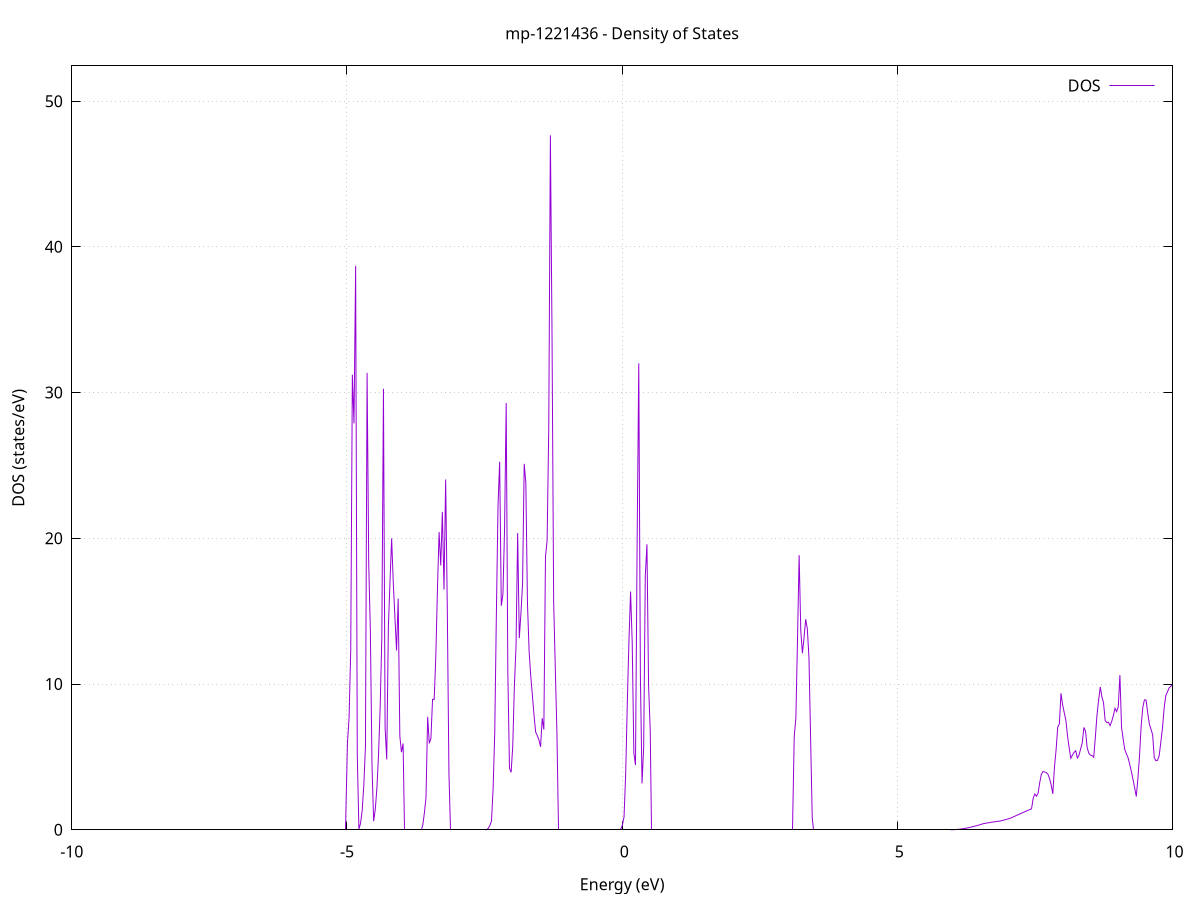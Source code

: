 set title 'mp-1221436 - Density of States'
set xlabel 'Energy (eV)'
set ylabel 'DOS (states/eV)'
set grid
set xrange [-10:10]
set yrange [0:52.420]
set xzeroaxis lt -1
set terminal png size 800,600
set output 'mp-1221436_dos_gnuplot.png'
plot '-' using 1:2 with lines title 'DOS'
-39.901800 0.000000
-39.872000 0.000000
-39.842300 0.000000
-39.812600 0.000000
-39.782800 0.000000
-39.753100 0.000000
-39.723400 0.000000
-39.693600 0.000000
-39.663900 0.000000
-39.634200 0.000000
-39.604400 0.000000
-39.574700 0.000000
-39.544900 0.000000
-39.515200 0.000000
-39.485500 0.000000
-39.455700 0.000000
-39.426000 0.000000
-39.396300 0.000000
-39.366500 0.000000
-39.336800 0.000000
-39.307100 0.000000
-39.277300 0.000000
-39.247600 0.000000
-39.217800 0.000000
-39.188100 0.000000
-39.158400 0.000000
-39.128600 0.000000
-39.098900 0.000000
-39.069200 0.000000
-39.039400 0.000000
-39.009700 0.000000
-38.979900 0.000000
-38.950200 0.000000
-38.920500 0.000000
-38.890700 0.000000
-38.861000 0.000000
-38.831300 0.000000
-38.801500 0.000000
-38.771800 0.000000
-38.742100 0.000000
-38.712300 0.000000
-38.682600 0.000000
-38.652800 0.000000
-38.623100 0.000000
-38.593400 0.000000
-38.563600 0.000000
-38.533900 0.000000
-38.504200 0.000000
-38.474400 0.000000
-38.444700 0.000000
-38.415000 0.000000
-38.385200 0.000000
-38.355500 0.000000
-38.325700 0.000000
-38.296000 0.000000
-38.266300 0.000000
-38.236500 0.000000
-38.206800 0.000000
-38.177100 0.000000
-38.147300 0.000000
-38.117600 0.000000
-38.087900 0.000000
-38.058100 0.000000
-38.028400 0.000000
-37.998600 0.000000
-37.968900 0.000000
-37.939200 0.000000
-37.909400 0.000000
-37.879700 0.000000
-37.850000 0.000000
-37.820200 0.000000
-37.790500 0.000000
-37.760800 0.000000
-37.731000 0.000000
-37.701300 0.000000
-37.671500 0.000000
-37.641800 0.000000
-37.612100 0.000000
-37.582300 0.000000
-37.552600 0.000000
-37.522900 0.000000
-37.493100 0.000000
-37.463400 0.000000
-37.433700 0.000000
-37.403900 0.000000
-37.374200 0.000000
-37.344400 0.000000
-37.314700 0.000000
-37.285000 0.000000
-37.255200 0.000000
-37.225500 0.000000
-37.195800 0.000000
-37.166000 0.000000
-37.136300 0.000000
-37.106600 0.000000
-37.076800 0.000000
-37.047100 0.000000
-37.017300 0.000000
-36.987600 0.000000
-36.957900 0.000000
-36.928100 0.000000
-36.898400 0.000000
-36.868700 0.000000
-36.838900 0.000000
-36.809200 0.000000
-36.779400 0.000000
-36.749700 0.000000
-36.720000 0.000000
-36.690200 0.000000
-36.660500 0.000000
-36.630800 0.000000
-36.601000 0.000000
-36.571300 0.000000
-36.541600 0.000000
-36.511800 0.000000
-36.482100 0.000000
-36.452300 0.000000
-36.422600 0.000000
-36.392900 0.000000
-36.363100 0.000000
-36.333400 0.000000
-36.303700 0.000000
-36.273900 0.000000
-36.244200 0.000000
-36.214500 0.000000
-36.184700 0.000000
-36.155000 0.000000
-36.125200 0.000000
-36.095500 0.000000
-36.065800 0.000000
-36.036000 0.000000
-36.006300 0.000000
-35.976600 0.000000
-35.946800 0.000000
-35.917100 0.000000
-35.887400 0.000000
-35.857600 0.000000
-35.827900 0.000000
-35.798100 0.000000
-35.768400 0.000000
-35.738700 0.000000
-35.708900 0.000000
-35.679200 0.000000
-35.649500 0.000000
-35.619700 0.000000
-35.590000 0.000000
-35.560300 0.000000
-35.530500 0.000000
-35.500800 0.000000
-35.471000 0.000000
-35.441300 0.000000
-35.411600 0.000000
-35.381800 0.000000
-35.352100 0.000000
-35.322400 0.000000
-35.292600 0.000000
-35.262900 0.000000
-35.233200 0.000000
-35.203400 0.000000
-35.173700 0.000000
-35.143900 0.000000
-35.114200 0.000000
-35.084500 0.000000
-35.054700 0.000000
-35.025000 0.000000
-34.995300 0.000000
-34.965500 0.000000
-34.935800 0.000000
-34.906100 0.000000
-34.876300 0.000000
-34.846600 0.000000
-34.816800 0.000000
-34.787100 0.000000
-34.757400 0.000000
-34.727600 0.000000
-34.697900 0.000000
-34.668200 0.000000
-34.638400 0.000000
-34.608700 0.000000
-34.579000 0.000000
-34.549200 0.000000
-34.519500 0.000000
-34.489700 0.000000
-34.460000 0.000000
-34.430300 0.000000
-34.400500 0.000000
-34.370800 0.000000
-34.341100 0.000000
-34.311300 0.000000
-34.281600 0.000000
-34.251800 0.000000
-34.222100 0.000000
-34.192400 0.000000
-34.162600 0.000000
-34.132900 0.000000
-34.103200 0.000000
-34.073400 0.000000
-34.043700 0.000000
-34.014000 0.000000
-33.984200 0.000000
-33.954500 0.000000
-33.924700 0.000000
-33.895000 0.000000
-33.865300 0.000000
-33.835500 0.000000
-33.805800 0.000000
-33.776100 0.000000
-33.746300 0.000000
-33.716600 0.000000
-33.686900 0.000000
-33.657100 0.000000
-33.627400 0.000000
-33.597600 0.000000
-33.567900 0.000000
-33.538200 0.000000
-33.508400 0.000000
-33.478700 0.000000
-33.449000 0.000000
-33.419200 0.000000
-33.389500 0.000000
-33.359800 0.000000
-33.330000 0.000000
-33.300300 0.000000
-33.270500 0.000000
-33.240800 0.000000
-33.211100 0.000000
-33.181300 0.000000
-33.151600 0.000000
-33.121900 0.000000
-33.092100 0.000000
-33.062400 0.000000
-33.032700 0.000000
-33.002900 0.000000
-32.973200 0.000000
-32.943400 0.000000
-32.913700 0.000000
-32.884000 0.000000
-32.854200 0.000000
-32.824500 0.000000
-32.794800 0.000000
-32.765000 0.000000
-32.735300 0.000000
-32.705600 0.000000
-32.675800 0.000000
-32.646100 0.000000
-32.616300 0.000000
-32.586600 0.000000
-32.556900 0.000000
-32.527100 0.000000
-32.497400 0.000000
-32.467700 0.000000
-32.437900 0.000000
-32.408200 0.000000
-32.378500 0.000000
-32.348700 0.000000
-32.319000 0.000000
-32.289200 0.000000
-32.259500 0.000000
-32.229800 0.000000
-32.200000 0.000000
-32.170300 0.000000
-32.140600 0.000000
-32.110800 0.000000
-32.081100 0.000000
-32.051400 0.000000
-32.021600 0.000000
-31.991900 0.000000
-31.962100 0.000000
-31.932400 0.000000
-31.902700 0.000000
-31.872900 0.000000
-31.843200 0.000000
-31.813500 0.000000
-31.783700 0.000000
-31.754000 0.000000
-31.724200 0.000000
-31.694500 0.000000
-31.664800 0.000000
-31.635000 0.000000
-31.605300 0.000000
-31.575600 0.000000
-31.545800 0.000000
-31.516100 0.000000
-31.486400 0.000000
-31.456600 0.000000
-31.426900 0.000000
-31.397100 0.000000
-31.367400 0.000000
-31.337700 0.000000
-31.307900 0.000000
-31.278200 0.000000
-31.248500 0.000000
-31.218700 0.000000
-31.189000 0.000000
-31.159300 0.000000
-31.129500 0.000000
-31.099800 0.000000
-31.070000 0.000000
-31.040300 0.000000
-31.010600 0.000000
-30.980800 0.000000
-30.951100 0.000000
-30.921400 0.000000
-30.891600 0.000000
-30.861900 0.000000
-30.832200 0.000000
-30.802400 0.000000
-30.772700 0.000000
-30.742900 0.000000
-30.713200 0.000000
-30.683500 0.000000
-30.653700 0.000000
-30.624000 0.000000
-30.594300 0.000000
-30.564500 0.000000
-30.534800 0.000000
-30.505100 0.000000
-30.475300 0.000000
-30.445600 0.000000
-30.415800 0.000000
-30.386100 0.000000
-30.356400 0.000000
-30.326600 0.000000
-30.296900 0.000000
-30.267200 0.000000
-30.237400 0.000000
-30.207700 0.000000
-30.178000 0.000000
-30.148200 0.000000
-30.118500 0.000000
-30.088700 0.000000
-30.059000 0.000000
-30.029300 0.000000
-29.999500 0.000000
-29.969800 0.000000
-29.940100 0.000000
-29.910300 0.000000
-29.880600 0.000000
-29.850900 0.000000
-29.821100 0.000000
-29.791400 0.000000
-29.761600 0.000000
-29.731900 0.000000
-29.702200 0.000000
-29.672400 0.000000
-29.642700 0.000000
-29.613000 0.000000
-29.583200 0.000000
-29.553500 0.000000
-29.523700 0.000000
-29.494000 0.000000
-29.464300 0.000000
-29.434500 0.000000
-29.404800 0.000000
-29.375100 0.000000
-29.345300 0.000000
-29.315600 0.000000
-29.285900 0.000000
-29.256100 0.000000
-29.226400 0.000000
-29.196600 0.000000
-29.166900 0.000000
-29.137200 0.000000
-29.107400 0.000000
-29.077700 0.000000
-29.048000 0.000000
-29.018200 0.000000
-28.988500 0.000000
-28.958800 0.000000
-28.929000 0.000000
-28.899300 0.000000
-28.869500 0.000000
-28.839800 0.000000
-28.810100 0.000000
-28.780300 0.000000
-28.750600 0.000000
-28.720900 0.000000
-28.691100 0.000000
-28.661400 0.000000
-28.631700 0.000000
-28.601900 0.000000
-28.572200 0.000000
-28.542400 0.000000
-28.512700 0.000000
-28.483000 0.000000
-28.453200 0.000000
-28.423500 0.000000
-28.393800 0.000000
-28.364000 0.000000
-28.334300 0.000000
-28.304600 0.000000
-28.274800 0.000000
-28.245100 0.000000
-28.215300 0.000000
-28.185600 0.000000
-28.155900 0.000000
-28.126100 0.000000
-28.096400 0.000000
-28.066700 0.000000
-28.036900 0.000000
-28.007200 0.000000
-27.977500 0.000000
-27.947700 0.000000
-27.918000 0.000000
-27.888200 0.000000
-27.858500 0.000000
-27.828800 0.000000
-27.799000 0.000000
-27.769300 0.000000
-27.739600 0.000000
-27.709800 0.000000
-27.680100 0.000000
-27.650400 0.000000
-27.620600 0.000000
-27.590900 0.000000
-27.561100 0.000000
-27.531400 0.000000
-27.501700 0.000000
-27.471900 0.000000
-27.442200 0.000000
-27.412500 0.000000
-27.382700 0.000000
-27.353000 0.000000
-27.323300 0.000000
-27.293500 0.000000
-27.263800 0.000000
-27.234000 0.000000
-27.204300 0.000000
-27.174600 0.000000
-27.144800 0.000000
-27.115100 0.000000
-27.085400 0.000000
-27.055600 0.000000
-27.025900 0.000000
-26.996100 0.000000
-26.966400 0.000000
-26.936700 0.000000
-26.906900 0.000000
-26.877200 0.000000
-26.847500 0.000000
-26.817700 0.000000
-26.788000 0.000000
-26.758300 0.000000
-26.728500 0.000000
-26.698800 0.000000
-26.669000 0.000000
-26.639300 0.000000
-26.609600 0.000000
-26.579800 0.000000
-26.550100 0.000000
-26.520400 0.000000
-26.490600 0.000000
-26.460900 0.000000
-26.431200 0.000000
-26.401400 0.000000
-26.371700 0.000000
-26.341900 0.000000
-26.312200 0.000000
-26.282500 0.000000
-26.252700 0.000000
-26.223000 0.000000
-26.193300 0.000000
-26.163500 0.000000
-26.133800 0.000000
-26.104100 0.000000
-26.074300 0.000000
-26.044600 0.000000
-26.014800 0.000000
-25.985100 0.000000
-25.955400 0.000000
-25.925600 0.000000
-25.895900 0.000000
-25.866200 0.000000
-25.836400 0.000000
-25.806700 0.000000
-25.777000 0.000000
-25.747200 0.000000
-25.717500 0.000000
-25.687700 0.000000
-25.658000 0.000000
-25.628300 0.000000
-25.598500 0.000000
-25.568800 0.000000
-25.539100 0.000000
-25.509300 0.000000
-25.479600 0.000000
-25.449900 0.000000
-25.420100 0.000000
-25.390400 0.000000
-25.360600 0.000000
-25.330900 0.000000
-25.301200 0.000000
-25.271400 0.000000
-25.241700 0.000000
-25.212000 0.000000
-25.182200 0.000000
-25.152500 0.000000
-25.122800 0.000000
-25.093000 0.000000
-25.063300 0.000000
-25.033500 0.000000
-25.003800 0.000000
-24.974100 0.000000
-24.944300 0.000000
-24.914600 0.000000
-24.884900 0.000000
-24.855100 0.000000
-24.825400 0.000000
-24.795600 0.000000
-24.765900 0.000000
-24.736200 0.000000
-24.706400 0.000000
-24.676700 0.000000
-24.647000 0.000000
-24.617200 0.000000
-24.587500 0.000000
-24.557800 0.000000
-24.528000 0.000000
-24.498300 0.000000
-24.468500 0.000000
-24.438800 0.000000
-24.409100 0.000000
-24.379300 0.000000
-24.349600 0.000000
-24.319900 0.000000
-24.290100 0.000000
-24.260400 0.000000
-24.230700 0.000000
-24.200900 0.000000
-24.171200 0.000000
-24.141400 0.000000
-24.111700 0.000000
-24.082000 0.000000
-24.052200 0.000000
-24.022500 0.000000
-23.992800 0.000000
-23.963000 0.000000
-23.933300 0.000000
-23.903600 0.000000
-23.873800 0.000000
-23.844100 0.000000
-23.814300 0.000000
-23.784600 0.000000
-23.754900 0.000000
-23.725100 0.000000
-23.695400 0.000000
-23.665700 0.000000
-23.635900 0.000000
-23.606200 0.000000
-23.576500 0.000000
-23.546700 0.000000
-23.517000 0.000000
-23.487200 0.000000
-23.457500 0.000000
-23.427800 0.000000
-23.398000 0.000000
-23.368300 0.000000
-23.338600 0.000000
-23.308800 0.000000
-23.279100 0.000000
-23.249400 0.000000
-23.219600 0.000000
-23.189900 0.000000
-23.160100 0.000000
-23.130400 0.000000
-23.100700 0.000000
-23.070900 0.000000
-23.041200 0.000000
-23.011500 0.000000
-22.981700 0.000000
-22.952000 0.000000
-22.922300 0.000000
-22.892500 0.000000
-22.862800 0.000000
-22.833000 0.000000
-22.803300 0.000000
-22.773600 0.000000
-22.743800 0.000000
-22.714100 0.000000
-22.684400 0.000000
-22.654600 0.000000
-22.624900 0.000000
-22.595200 0.000000
-22.565400 0.000000
-22.535700 0.000000
-22.505900 0.000000
-22.476200 0.000000
-22.446500 0.000000
-22.416700 0.000000
-22.387000 0.000000
-22.357300 0.000000
-22.327500 0.000000
-22.297800 0.000000
-22.268000 0.000000
-22.238300 0.000000
-22.208600 0.000000
-22.178800 0.000000
-22.149100 0.000000
-22.119400 0.000000
-22.089600 0.000000
-22.059900 0.000000
-22.030200 0.000000
-22.000400 0.000000
-21.970700 0.000000
-21.940900 0.000000
-21.911200 0.000000
-21.881500 0.000000
-21.851700 0.000000
-21.822000 0.000000
-21.792300 0.000000
-21.762500 0.000000
-21.732800 0.000000
-21.703100 0.000000
-21.673300 0.000000
-21.643600 0.000000
-21.613800 0.000000
-21.584100 0.000000
-21.554400 0.000000
-21.524600 0.000000
-21.494900 0.000000
-21.465200 0.000000
-21.435400 0.000000
-21.405700 0.000000
-21.376000 0.000000
-21.346200 0.000000
-21.316500 0.000000
-21.286700 0.000000
-21.257000 0.000000
-21.227300 0.000000
-21.197500 0.000000
-21.167800 0.000000
-21.138100 0.000000
-21.108300 0.000000
-21.078600 0.000000
-21.048900 0.000000
-21.019100 0.000000
-20.989400 0.000000
-20.959600 0.000000
-20.929900 0.000000
-20.900200 0.000000
-20.870400 0.000000
-20.840700 0.000000
-20.811000 0.000000
-20.781200 0.000000
-20.751500 0.000000
-20.721800 0.000000
-20.692000 0.000000
-20.662300 0.000000
-20.632500 0.000000
-20.602800 0.000000
-20.573100 0.000000
-20.543300 0.000000
-20.513600 0.000000
-20.483900 0.000000
-20.454100 0.000000
-20.424400 0.000000
-20.394700 0.000000
-20.364900 0.000000
-20.335200 0.000000
-20.305400 0.000000
-20.275700 0.000000
-20.246000 0.000000
-20.216200 0.000000
-20.186500 0.000000
-20.156800 0.000000
-20.127000 0.000000
-20.097300 0.000000
-20.067600 0.000000
-20.037800 0.000000
-20.008100 0.000000
-19.978300 0.000000
-19.948600 0.000000
-19.918900 0.000000
-19.889100 0.000000
-19.859400 0.000000
-19.829700 0.000000
-19.799900 0.000000
-19.770200 0.000000
-19.740400 0.000000
-19.710700 0.000000
-19.681000 0.000000
-19.651200 0.000000
-19.621500 0.000000
-19.591800 0.000000
-19.562000 0.000000
-19.532300 0.000000
-19.502600 0.000000
-19.472800 0.000000
-19.443100 0.000000
-19.413300 0.000000
-19.383600 0.000000
-19.353900 0.000000
-19.324100 0.000000
-19.294400 0.000000
-19.264700 0.000000
-19.234900 0.000000
-19.205200 0.000000
-19.175500 0.000000
-19.145700 0.000000
-19.116000 0.000000
-19.086200 0.000000
-19.056500 0.000000
-19.026800 0.000000
-18.997000 0.000000
-18.967300 0.000000
-18.937600 0.000000
-18.907800 0.000000
-18.878100 0.000000
-18.848400 0.000000
-18.818600 0.000000
-18.788900 0.000000
-18.759100 0.000000
-18.729400 0.000000
-18.699700 0.000000
-18.669900 0.000000
-18.640200 0.000000
-18.610500 0.000000
-18.580700 0.000000
-18.551000 0.000000
-18.521300 0.000000
-18.491500 0.000000
-18.461800 0.000000
-18.432000 0.000000
-18.402300 0.000000
-18.372600 0.000000
-18.342800 0.000000
-18.313100 0.000000
-18.283400 0.000000
-18.253600 0.000000
-18.223900 0.000000
-18.194200 0.000000
-18.164400 0.000000
-18.134700 0.000000
-18.104900 0.000000
-18.075200 0.000000
-18.045500 0.000000
-18.015700 0.000000
-17.986000 0.000000
-17.956300 0.000000
-17.926500 0.000000
-17.896800 0.000000
-17.867100 0.000000
-17.837300 0.000000
-17.807600 0.000000
-17.777800 0.000000
-17.748100 0.000000
-17.718400 0.000000
-17.688600 0.000000
-17.658900 0.000000
-17.629200 0.000000
-17.599400 0.000000
-17.569700 0.000000
-17.539900 0.000000
-17.510200 0.000000
-17.480500 0.000000
-17.450700 0.000000
-17.421000 0.000000
-17.391300 0.000000
-17.361500 0.000000
-17.331800 0.000000
-17.302100 0.000000
-17.272300 0.000000
-17.242600 0.000000
-17.212800 0.000000
-17.183100 0.000000
-17.153400 0.000000
-17.123600 0.000000
-17.093900 0.000000
-17.064200 0.000000
-17.034400 0.000000
-17.004700 0.000000
-16.975000 0.000000
-16.945200 0.000000
-16.915500 0.000000
-16.885700 0.000000
-16.856000 0.000000
-16.826300 0.000000
-16.796500 0.000000
-16.766800 0.000000
-16.737100 0.000000
-16.707300 0.000000
-16.677600 0.000000
-16.647900 0.000000
-16.618100 0.000000
-16.588400 0.000000
-16.558600 0.000000
-16.528900 0.000000
-16.499200 0.000000
-16.469400 0.000000
-16.439700 0.000000
-16.410000 0.000000
-16.380200 0.000000
-16.350500 0.000000
-16.320800 0.000000
-16.291000 0.000000
-16.261300 0.000000
-16.231500 0.000000
-16.201800 0.000000
-16.172100 0.000000
-16.142300 0.000000
-16.112600 0.000000
-16.082900 0.000000
-16.053100 0.000000
-16.023400 0.000000
-15.993700 0.000000
-15.963900 0.000000
-15.934200 0.000000
-15.904400 0.000000
-15.874700 0.000000
-15.845000 0.000000
-15.815200 0.000000
-15.785500 0.000000
-15.755800 0.000000
-15.726000 0.000000
-15.696300 0.000000
-15.666600 0.000000
-15.636800 0.000000
-15.607100 0.000000
-15.577300 0.000000
-15.547600 0.000000
-15.517900 0.000000
-15.488100 0.000000
-15.458400 0.000000
-15.428700 0.000000
-15.398900 0.000000
-15.369200 0.000000
-15.339500 0.000000
-15.309700 0.000000
-15.280000 0.000000
-15.250200 0.000000
-15.220500 0.000000
-15.190800 0.000000
-15.161000 0.887100
-15.131300 4.198800
-15.101600 7.927000
-15.071800 13.328300
-15.042100 16.885600
-15.012300 12.192700
-14.982600 9.582600
-14.952900 0.000000
-14.923100 0.000000
-14.893400 0.000000
-14.863700 0.000000
-14.833900 0.000000
-14.804200 0.000000
-14.774500 0.000000
-14.744700 0.000000
-14.715000 0.000000
-14.685200 0.000000
-14.655500 0.000000
-14.625800 0.000000
-14.596000 0.000000
-14.566300 0.000000
-14.536600 0.000000
-14.506800 51.026500
-14.477100 57.409300
-14.447400 0.191000
-14.417600 2.381800
-14.387900 18.050500
-14.358100 74.890600
-14.328400 41.119600
-14.298700 28.404900
-14.268900 51.902400
-14.239200 3.996100
-14.209500 0.000000
-14.179700 0.000000
-14.150000 0.000000
-14.120300 0.000000
-14.090500 0.000000
-14.060800 0.000000
-14.031000 0.000000
-14.001300 0.000000
-13.971600 0.000000
-13.941800 0.000000
-13.912100 0.000000
-13.882400 0.000000
-13.852600 0.000000
-13.822900 0.000000
-13.793200 0.000000
-13.763400 0.000000
-13.733700 0.000000
-13.703900 0.000000
-13.674200 0.000000
-13.644500 0.000000
-13.614700 0.000000
-13.585000 0.000000
-13.555300 0.000000
-13.525500 0.000000
-13.495800 0.000000
-13.466100 0.000000
-13.436300 0.000000
-13.406600 0.000000
-13.376800 0.000000
-13.347100 0.000000
-13.317400 0.000000
-13.287600 0.000000
-13.257900 0.000000
-13.228200 0.000000
-13.198400 0.000000
-13.168700 0.000000
-13.139000 0.000000
-13.109200 0.000000
-13.079500 0.000000
-13.049700 0.000000
-13.020000 0.000000
-12.990300 0.000000
-12.960500 0.000000
-12.930800 0.000000
-12.901100 0.000000
-12.871300 0.000000
-12.841600 0.000000
-12.811800 0.000000
-12.782100 0.000000
-12.752400 0.000000
-12.722600 0.000000
-12.692900 0.000000
-12.663200 0.000000
-12.633400 0.000000
-12.603700 0.000000
-12.574000 0.000000
-12.544200 0.000000
-12.514500 0.000000
-12.484700 0.000000
-12.455000 0.000000
-12.425300 0.000000
-12.395500 0.000000
-12.365800 0.000000
-12.336100 0.000000
-12.306300 0.000000
-12.276600 0.000000
-12.246900 0.000000
-12.217100 0.000000
-12.187400 0.000000
-12.157600 0.000000
-12.127900 0.000000
-12.098200 0.000000
-12.068400 0.000000
-12.038700 0.000000
-12.009000 0.000000
-11.979200 0.000000
-11.949500 0.000000
-11.919800 0.000000
-11.890000 0.000000
-11.860300 0.000000
-11.830500 0.000000
-11.800800 0.000000
-11.771100 0.000000
-11.741300 0.000000
-11.711600 0.000000
-11.681900 0.000000
-11.652100 0.000000
-11.622400 0.000000
-11.592700 0.000000
-11.562900 0.000000
-11.533200 0.000000
-11.503400 0.000000
-11.473700 0.000000
-11.444000 0.000000
-11.414200 0.000000
-11.384500 0.000000
-11.354800 0.000000
-11.325000 0.000000
-11.295300 0.000000
-11.265600 0.000000
-11.235800 0.000000
-11.206100 0.000000
-11.176300 0.000000
-11.146600 0.000000
-11.116900 0.000000
-11.087100 0.000000
-11.057400 0.000000
-11.027700 0.000000
-10.997900 0.000000
-10.968200 0.000000
-10.938500 0.000000
-10.908700 0.000000
-10.879000 0.000000
-10.849200 0.000000
-10.819500 0.000000
-10.789800 0.000000
-10.760000 0.000000
-10.730300 0.000000
-10.700600 0.000000
-10.670800 0.000000
-10.641100 0.000000
-10.611400 0.000000
-10.581600 0.000000
-10.551900 0.000000
-10.522100 0.000000
-10.492400 0.000000
-10.462700 0.000000
-10.432900 0.000000
-10.403200 0.000000
-10.373500 0.000000
-10.343700 0.000000
-10.314000 0.000000
-10.284200 0.000000
-10.254500 0.000000
-10.224800 0.000000
-10.195000 0.000000
-10.165300 0.000000
-10.135600 0.000000
-10.105800 0.000000
-10.076100 0.000000
-10.046400 0.000000
-10.016600 0.000000
-9.986900 0.000000
-9.957100 0.000000
-9.927400 0.000000
-9.897700 0.000000
-9.867900 0.000000
-9.838200 0.000000
-9.808500 0.000000
-9.778700 0.000000
-9.749000 0.000000
-9.719300 0.000000
-9.689500 0.000000
-9.659800 0.000000
-9.630000 0.000000
-9.600300 0.000000
-9.570600 0.000000
-9.540800 0.000000
-9.511100 0.000000
-9.481400 0.000000
-9.451600 0.000000
-9.421900 0.000000
-9.392200 0.000000
-9.362400 0.000000
-9.332700 0.000000
-9.302900 0.000000
-9.273200 0.000000
-9.243500 0.000000
-9.213700 0.000000
-9.184000 0.000000
-9.154300 0.000000
-9.124500 0.000000
-9.094800 0.000000
-9.065100 0.000000
-9.035300 0.000000
-9.005600 0.000000
-8.975800 0.000000
-8.946100 0.000000
-8.916400 0.000000
-8.886600 0.000000
-8.856900 0.000000
-8.827200 0.000000
-8.797400 0.000000
-8.767700 0.000000
-8.738000 0.000000
-8.708200 0.000000
-8.678500 0.000000
-8.648700 0.000000
-8.619000 0.000000
-8.589300 0.000000
-8.559500 0.000000
-8.529800 0.000000
-8.500100 0.000000
-8.470300 0.000000
-8.440600 0.000000
-8.410900 0.000000
-8.381100 0.000000
-8.351400 0.000000
-8.321600 0.000000
-8.291900 0.000000
-8.262200 0.000000
-8.232400 0.000000
-8.202700 0.000000
-8.173000 0.000000
-8.143200 0.000000
-8.113500 0.000000
-8.083800 0.000000
-8.054000 0.000000
-8.024300 0.000000
-7.994500 0.000000
-7.964800 0.000000
-7.935100 0.000000
-7.905300 0.000000
-7.875600 0.000000
-7.845900 0.000000
-7.816100 0.000000
-7.786400 0.000000
-7.756600 0.000000
-7.726900 0.000000
-7.697200 0.000000
-7.667400 0.000000
-7.637700 0.000000
-7.608000 0.000000
-7.578200 0.000000
-7.548500 0.000000
-7.518800 0.000000
-7.489000 0.000000
-7.459300 0.000000
-7.429500 0.000000
-7.399800 0.000000
-7.370100 0.000000
-7.340300 0.000000
-7.310600 0.000000
-7.280900 0.000000
-7.251100 0.000000
-7.221400 0.000000
-7.191700 0.000000
-7.161900 0.000000
-7.132200 0.000000
-7.102400 0.000000
-7.072700 0.000000
-7.043000 0.000000
-7.013200 0.000000
-6.983500 0.000000
-6.953800 0.000000
-6.924000 0.000000
-6.894300 0.000000
-6.864600 0.000000
-6.834800 0.000000
-6.805100 0.000000
-6.775300 0.000000
-6.745600 0.000000
-6.715900 0.000000
-6.686100 0.000000
-6.656400 0.000000
-6.626700 0.000000
-6.596900 0.000000
-6.567200 0.000000
-6.537500 0.000000
-6.507700 0.000000
-6.478000 0.000000
-6.448200 0.000000
-6.418500 0.000000
-6.388800 0.000000
-6.359000 0.000000
-6.329300 0.000000
-6.299600 0.000000
-6.269800 0.000000
-6.240100 0.000000
-6.210400 0.000000
-6.180600 0.000000
-6.150900 0.000000
-6.121100 0.000000
-6.091400 0.000000
-6.061700 0.000000
-6.031900 0.000000
-6.002200 0.000000
-5.972500 0.000000
-5.942700 0.000000
-5.913000 0.000000
-5.883300 0.000000
-5.853500 0.000000
-5.823800 0.000000
-5.794000 0.000000
-5.764300 0.000000
-5.734600 0.000000
-5.704800 0.000000
-5.675100 0.000000
-5.645400 0.000000
-5.615600 0.000000
-5.585900 0.000000
-5.556100 0.000000
-5.526400 0.000000
-5.496700 0.000000
-5.466900 0.000000
-5.437200 0.000000
-5.407500 0.000000
-5.377700 0.000000
-5.348000 0.000000
-5.318300 0.000000
-5.288500 0.000000
-5.258800 0.000000
-5.229000 0.000000
-5.199300 0.000000
-5.169600 0.000000
-5.139800 0.000000
-5.110100 0.000000
-5.080400 0.000000
-5.050600 0.000000
-5.020900 0.000000
-4.991200 5.970300
-4.961400 7.713400
-4.931700 12.289300
-4.901900 31.226300
-4.872200 27.887800
-4.842500 38.699300
-4.812700 5.156800
-4.783000 0.038400
-4.753300 0.453100
-4.723500 1.323000
-4.693800 3.074100
-4.664100 5.709600
-4.634300 31.350800
-4.604600 18.235000
-4.574800 13.665100
-4.545100 4.412600
-4.515400 0.591100
-4.485600 1.395800
-4.455900 2.865200
-4.426200 5.187700
-4.396400 8.437200
-4.366700 13.190400
-4.337000 30.264900
-4.307200 7.016800
-4.277500 4.824900
-4.247700 13.920700
-4.218000 17.038800
-4.188300 19.998400
-4.158500 16.935700
-4.128800 14.605600
-4.099100 12.307500
-4.069300 15.861600
-4.039600 6.440800
-4.009900 5.326200
-3.980100 5.924300
-3.950400 0.000000
-3.920600 0.000000
-3.890900 0.000000
-3.861200 0.000000
-3.831400 0.000000
-3.801700 0.000000
-3.772000 0.000000
-3.742200 0.000000
-3.712500 0.000000
-3.682800 0.000000
-3.653000 0.000000
-3.623300 0.310700
-3.593500 1.146300
-3.563800 2.222000
-3.534100 7.750900
-3.504300 5.927000
-3.474600 6.269100
-3.444900 8.948400
-3.415100 8.945200
-3.385400 11.936700
-3.355700 16.568500
-3.325900 20.436300
-3.296200 18.135100
-3.266400 21.813800
-3.236700 16.482400
-3.207000 24.039200
-3.177200 15.261900
-3.147500 3.922200
-3.117800 0.000000
-3.088000 0.000000
-3.058300 0.000000
-3.028500 0.000000
-2.998800 0.000000
-2.969100 0.000000
-2.939300 0.000000
-2.909600 0.000000
-2.879900 0.000000
-2.850100 0.000000
-2.820400 0.000000
-2.790700 0.000000
-2.760900 0.000000
-2.731200 0.000000
-2.701400 0.000000
-2.671700 0.000000
-2.642000 0.000000
-2.612200 0.000000
-2.582500 0.000000
-2.552800 0.000000
-2.523000 0.000000
-2.493300 0.000000
-2.463600 0.003400
-2.433800 0.091100
-2.404100 0.294500
-2.374300 0.591000
-2.344600 2.837300
-2.314900 6.649900
-2.285100 14.835500
-2.255400 22.226500
-2.225700 25.256300
-2.195900 15.371100
-2.166200 16.162600
-2.136500 20.646100
-2.106700 29.287000
-2.077000 10.807700
-2.047200 4.222600
-2.017500 3.939400
-1.987800 5.730700
-1.958000 9.881600
-1.928300 12.579000
-1.898600 20.359900
-1.868800 13.152500
-1.839100 14.844600
-1.809400 16.860600
-1.779600 25.109200
-1.749900 23.801100
-1.720100 15.507300
-1.690400 12.246200
-1.660700 10.557100
-1.630900 9.227000
-1.601200 7.854600
-1.571500 6.708000
-1.541700 6.460400
-1.512000 6.171000
-1.482300 5.696200
-1.452500 7.657000
-1.422800 6.873900
-1.393000 18.761400
-1.363300 19.850600
-1.333600 27.505000
-1.303800 47.654300
-1.274100 33.978900
-1.244400 15.638500
-1.214600 11.077700
-1.184900 6.618600
-1.155200 0.000000
-1.125400 0.000000
-1.095700 0.000000
-1.065900 0.000000
-1.036200 0.000000
-1.006500 0.000000
-0.976700 0.000000
-0.947000 0.000000
-0.917300 0.000000
-0.887500 0.000000
-0.857800 0.000000
-0.828000 0.000000
-0.798300 0.000000
-0.768600 0.000000
-0.738800 0.000000
-0.709100 0.000000
-0.679400 0.000000
-0.649600 0.000000
-0.619900 0.000000
-0.590200 0.000000
-0.560400 0.000000
-0.530700 0.000000
-0.500900 0.000000
-0.471200 0.000000
-0.441500 0.000000
-0.411700 0.000000
-0.382000 0.000000
-0.352300 0.000000
-0.322500 0.000000
-0.292800 0.000000
-0.263100 0.000000
-0.233300 0.000000
-0.203600 0.000000
-0.173800 0.000000
-0.144100 0.000000
-0.114400 0.000000
-0.084600 0.000000
-0.054900 0.000000
-0.025200 0.033900
0.004600 0.317000
0.034300 0.887400
0.064000 3.770800
0.093800 8.712600
0.123500 12.978300
0.153300 16.348200
0.183000 12.837400
0.212700 5.272900
0.242500 4.442600
0.272200 19.602700
0.301900 32.009600
0.331700 10.521900
0.361400 3.185500
0.391100 5.650400
0.420900 17.475500
0.450600 19.589200
0.480400 9.922700
0.510100 6.858000
0.539800 0.000000
0.569600 0.000000
0.599300 0.000000
0.629000 0.000000
0.658800 0.000000
0.688500 0.000000
0.718200 0.000000
0.748000 0.000000
0.777700 0.000000
0.807500 0.000000
0.837200 0.000000
0.866900 0.000000
0.896700 0.000000
0.926400 0.000000
0.956100 0.000000
0.985900 0.000000
1.015600 0.000000
1.045300 0.000000
1.075100 0.000000
1.104800 0.000000
1.134600 0.000000
1.164300 0.000000
1.194000 0.000000
1.223800 0.000000
1.253500 0.000000
1.283200 0.000000
1.313000 0.000000
1.342700 0.000000
1.372400 0.000000
1.402200 0.000000
1.431900 0.000000
1.461700 0.000000
1.491400 0.000000
1.521100 0.000000
1.550900 0.000000
1.580600 0.000000
1.610300 0.000000
1.640100 0.000000
1.669800 0.000000
1.699600 0.000000
1.729300 0.000000
1.759000 0.000000
1.788800 0.000000
1.818500 0.000000
1.848200 0.000000
1.878000 0.000000
1.907700 0.000000
1.937400 0.000000
1.967200 0.000000
1.996900 0.000000
2.026700 0.000000
2.056400 0.000000
2.086100 0.000000
2.115900 0.000000
2.145600 0.000000
2.175300 0.000000
2.205100 0.000000
2.234800 0.000000
2.264500 0.000000
2.294300 0.000000
2.324000 0.000000
2.353800 0.000000
2.383500 0.000000
2.413200 0.000000
2.443000 0.000000
2.472700 0.000000
2.502400 0.000000
2.532200 0.000000
2.561900 0.000000
2.591600 0.000000
2.621400 0.000000
2.651100 0.000000
2.680900 0.000000
2.710600 0.000000
2.740300 0.000000
2.770100 0.000000
2.799800 0.000000
2.829500 0.000000
2.859300 0.000000
2.889000 0.000000
2.918700 0.000000
2.948500 0.000000
2.978200 0.000000
3.008000 0.000000
3.037700 0.000000
3.067400 0.000000
3.097200 0.000000
3.126900 6.418200
3.156600 7.656400
3.186400 13.039200
3.216100 18.845500
3.245800 13.666200
3.275600 12.112800
3.305300 13.183600
3.335100 14.447900
3.364800 13.785400
3.394500 11.827900
3.424300 6.295900
3.454000 0.815500
3.483700 0.000000
3.513500 0.000000
3.543200 0.000000
3.572900 0.000000
3.602700 0.000000
3.632400 0.000000
3.662200 0.000000
3.691900 0.000000
3.721600 0.000000
3.751400 0.000000
3.781100 0.000000
3.810800 0.000000
3.840600 0.000000
3.870300 0.000000
3.900000 0.000000
3.929800 0.000000
3.959500 0.000000
3.989300 0.000000
4.019000 0.000000
4.048700 0.000000
4.078500 0.000000
4.108200 0.000000
4.137900 0.000000
4.167700 0.000000
4.197400 0.000000
4.227200 0.000000
4.256900 0.000000
4.286600 0.000000
4.316400 0.000000
4.346100 0.000000
4.375800 0.000000
4.405600 0.000000
4.435300 0.000000
4.465000 0.000000
4.494800 0.000000
4.524500 0.000000
4.554300 0.000000
4.584000 0.000000
4.613700 0.000000
4.643500 0.000000
4.673200 0.000000
4.702900 0.000000
4.732700 0.000000
4.762400 0.000000
4.792100 0.000000
4.821900 0.000000
4.851600 0.000000
4.881400 0.000000
4.911100 0.000000
4.940800 0.000000
4.970600 0.000000
5.000300 0.000000
5.030000 0.000000
5.059800 0.000000
5.089500 0.000000
5.119200 0.000000
5.149000 0.000000
5.178700 0.000000
5.208500 0.000000
5.238200 0.000000
5.267900 0.000000
5.297700 0.000000
5.327400 0.000000
5.357100 0.000000
5.386900 0.000000
5.416600 0.000000
5.446300 0.000000
5.476100 0.000000
5.505800 0.000000
5.535600 0.000000
5.565300 0.000000
5.595000 0.000000
5.624800 0.000000
5.654500 0.000000
5.684200 0.000000
5.714000 0.000000
5.743700 0.000000
5.773400 0.000000
5.803200 0.000000
5.832900 0.000000
5.862700 0.000000
5.892400 0.000000
5.922100 0.000000
5.951900 0.000000
5.981600 0.001500
6.011300 0.005100
6.041100 0.010700
6.070800 0.018500
6.100500 0.028300
6.130300 0.040300
6.160000 0.054300
6.189800 0.070400
6.219500 0.088700
6.249200 0.109000
6.279000 0.131400
6.308700 0.155900
6.338400 0.181800
6.368200 0.209100
6.397900 0.237800
6.427700 0.267800
6.457400 0.299100
6.487100 0.331800
6.516900 0.365900
6.546600 0.401400
6.576300 0.427900
6.606100 0.448500
6.635800 0.468300
6.665500 0.487500
6.695300 0.506000
6.725000 0.523800
6.754800 0.540900
6.784500 0.557400
6.814200 0.573100
6.844000 0.588200
6.873700 0.603800
6.903400 0.632500
6.933200 0.662300
6.962900 0.693000
6.992600 0.724700
7.022400 0.757400
7.052100 0.791100
7.081900 0.839000
7.111600 0.890400
7.141300 0.941500
7.171100 0.992400
7.200800 1.043100
7.230500 1.093500
7.260300 1.143600
7.290000 1.193500
7.319700 1.243100
7.349500 1.292500
7.379200 1.341600
7.409000 1.390400
7.438700 1.439000
7.468400 2.164300
7.498200 2.454600
7.527900 2.303800
7.557600 2.500000
7.587400 3.228200
7.617100 3.811500
7.646800 3.998100
7.676600 3.968300
7.706300 3.920700
7.736100 3.822100
7.765800 3.517600
7.795500 3.075700
7.825300 2.465700
7.855000 4.302900
7.884700 5.469200
7.914500 7.047400
7.944200 7.259500
7.973900 9.363500
8.003700 8.564500
8.033400 8.025800
8.063200 7.500500
8.092900 6.435800
8.122600 5.615900
8.152400 4.904200
8.182100 5.126700
8.211800 5.311200
8.241600 5.424100
8.271300 4.925400
8.301000 5.119100
8.330800 5.549300
8.360500 5.973600
8.390300 7.023400
8.420000 6.754600
8.449700 5.632500
8.479500 5.251000
8.509200 5.124900
8.538900 5.083400
8.568700 4.983500
8.598400 6.359600
8.628100 7.871800
8.657900 8.906000
8.687600 9.796900
8.717400 9.114600
8.747100 8.713000
8.776800 7.484900
8.806600 7.357200
8.836300 7.375600
8.866000 7.147600
8.895800 7.439500
8.925500 7.835100
8.955300 8.334500
8.985000 8.109300
9.014700 8.436100
9.044500 10.618600
9.074200 7.029100
9.103900 6.207500
9.133700 5.498000
9.163400 5.204300
9.193100 4.939100
9.222900 4.494900
9.252600 3.996700
9.282400 3.461100
9.312100 2.888200
9.341800 2.278100
9.371600 3.530500
9.401300 5.102600
9.431000 7.152300
9.460800 8.409200
9.490500 8.918900
9.520200 8.896100
9.550000 8.002100
9.579700 7.253400
9.609500 6.896800
9.639200 6.514100
9.668900 4.960800
9.698700 4.737900
9.728400 4.768500
9.758100 5.086400
9.787900 6.014400
9.817600 6.963500
9.847300 8.316500
9.877100 9.188400
9.906800 9.456800
9.936600 9.719400
9.966300 9.846000
9.996000 9.956700
10.025800 9.417700
10.055500 10.232800
10.085200 10.749000
10.115000 7.679900
10.144700 6.944300
10.174400 6.698800
10.204200 6.729400
10.233900 6.876800
10.263700 7.199600
10.293400 7.633000
10.323100 9.473700
10.352900 9.299600
10.382600 8.584100
10.412300 9.666600
10.442100 7.896900
10.471800 7.827100
10.501500 10.873500
10.531300 10.861600
10.561000 12.570400
10.590800 13.145700
10.620500 10.355300
10.650200 10.907600
10.680000 11.881200
10.709700 10.129000
10.739400 8.656300
10.769200 7.407900
10.798900 6.265600
10.828600 5.133600
10.858400 4.907800
10.888100 7.526300
10.917900 7.494400
10.947600 6.152200
10.977300 6.257500
11.007100 6.925100
11.036800 9.228000
11.066500 11.075400
11.096300 11.952200
11.126000 11.257600
11.155800 12.517900
11.185500 8.303500
11.215200 16.468200
11.245000 8.721100
11.274700 7.803400
11.304400 7.177000
11.334200 6.292700
11.363900 8.215800
11.393600 11.168500
11.423400 11.912900
11.453100 10.198600
11.482900 9.611100
11.512600 9.002500
11.542300 8.443700
11.572100 9.328800
11.601800 9.376000
11.631500 6.696000
11.661300 7.233600
11.691000 6.831100
11.720700 7.007300
11.750500 7.127500
11.780200 7.270000
11.810000 7.859000
11.839700 8.201100
11.869400 8.478400
11.899200 7.804500
11.928900 7.338300
11.958600 6.737200
11.988400 6.237300
12.018100 6.105200
12.047800 6.174100
12.077600 6.883300
12.107300 7.715700
12.137100 7.363900
12.166800 6.920000
12.196500 6.306400
12.226300 5.172200
12.256000 5.416100
12.285700 5.313500
12.315500 5.632700
12.345200 6.391800
12.374900 7.087000
12.404700 10.035700
12.434400 9.328800
12.464200 10.313300
12.493900 10.245300
12.523600 10.153100
12.553400 8.583100
12.583100 6.150700
12.612800 6.504700
12.642600 6.210300
12.672300 6.905500
12.702000 7.228800
12.731800 6.669700
12.761500 6.414400
12.791300 5.511900
12.821000 4.932400
12.850700 4.505800
12.880500 4.295000
12.910200 4.252200
12.939900 4.327600
12.969700 4.521400
12.999400 6.898700
13.029100 7.523100
13.058900 8.031200
13.088600 7.669300
13.118400 6.497300
13.148100 4.924700
13.177800 2.283200
13.207600 2.188800
13.237300 2.395600
13.267000 2.774400
13.296800 3.290900
13.326500 4.214300
13.356200 5.214800
13.386000 5.988400
13.415700 6.581500
13.445500 6.283900
13.475200 5.454300
13.504900 5.067700
13.534700 4.950100
13.564400 3.953700
13.594100 3.662800
13.623900 3.864200
13.653600 4.609800
13.683400 5.489700
13.713100 6.005100
13.742800 7.031100
13.772600 8.072600
13.802300 6.744200
13.832000 6.685500
13.861800 6.751800
13.891500 6.986900
13.921200 6.865800
13.951000 6.644500
13.980700 7.401600
14.010500 6.327100
14.040200 14.047700
14.069900 14.234800
14.099700 9.902100
14.129400 7.672500
14.159100 6.935500
14.188900 6.406000
14.218600 6.603200
14.248300 9.582300
14.278100 12.632300
14.307800 13.640200
14.337600 15.685800
14.367300 9.754300
14.397000 7.443700
14.426800 6.232200
14.456500 4.535600
14.486200 5.859300
14.516000 6.937100
14.545700 7.985500
14.575400 9.095400
14.605200 8.864600
14.634900 9.057000
14.664700 9.786700
14.694400 8.005400
14.724100 7.426500
14.753900 6.969000
14.783600 6.533400
14.813300 6.423200
14.843100 5.845700
14.872800 5.380400
14.902500 5.349000
14.932300 6.092100
14.962000 5.723500
14.991800 5.152600
15.021500 5.023900
15.051200 6.384300
15.081000 4.703400
15.110700 3.548700
15.140400 3.577000
15.170200 3.904300
15.199900 4.402500
15.229600 16.294500
15.259400 4.862200
15.289100 4.518000
15.318900 4.469500
15.348600 4.585000
15.378300 5.189200
15.408100 6.313200
15.437800 7.575500
15.467500 10.462800
15.497300 9.474300
15.527000 10.616300
15.556700 12.776600
15.586500 12.789800
15.616200 11.841800
15.646000 10.408200
15.675700 5.857300
15.705400 5.590300
15.735200 5.452600
15.764900 5.444500
15.794600 7.411000
15.824400 7.590000
15.854100 7.280100
15.883800 5.426400
15.913600 5.430200
15.943300 5.641400
15.973100 5.988800
16.002800 6.381200
16.032500 6.619200
16.062300 6.561300
16.092000 6.205200
16.121700 5.701900
16.151500 5.135500
16.181200 4.506300
16.211000 3.549400
16.240700 2.772400
16.270400 2.243200
16.300200 1.060600
16.329900 1.012700
16.359600 0.970400
16.389400 0.928200
16.419100 0.886100
16.448800 0.844100
16.478600 0.802300
16.508300 0.760500
16.538100 0.718900
16.567800 0.677400
16.597500 0.636100
16.627300 0.594800
16.657000 0.553700
16.686700 0.512700
16.716500 0.471800
16.746200 0.431000
16.775900 0.239100
16.805700 0.109400
16.835400 0.029800
16.865200 0.000200
16.894900 0.000000
16.924600 0.000000
16.954400 0.000000
16.984100 0.000000
17.013800 0.000000
17.043600 0.000000
17.073300 0.000000
17.103000 0.000000
17.132800 0.000000
17.162500 0.000000
17.192300 0.000000
17.222000 0.000000
17.251700 0.000000
17.281500 0.000000
17.311200 0.000000
17.340900 0.000000
17.370700 0.000000
17.400400 0.000000
17.430100 0.000000
17.459900 0.000000
17.489600 0.000000
17.519400 0.000000
17.549100 0.000000
17.578800 0.000000
17.608600 0.000000
17.638300 0.000000
17.668000 0.000000
17.697800 0.000000
17.727500 0.000000
17.757200 0.000000
17.787000 0.000000
17.816700 0.000000
17.846500 0.000000
17.876200 0.000000
17.905900 0.000000
17.935700 0.000000
17.965400 0.000000
17.995100 0.000000
18.024900 0.000000
18.054600 0.000000
18.084300 0.000000
18.114100 0.000000
18.143800 0.000000
18.173600 0.000000
18.203300 0.000000
18.233000 0.000000
18.262800 0.000000
18.292500 0.000000
18.322200 0.000000
18.352000 0.000000
18.381700 0.000000
18.411500 0.000000
18.441200 0.000000
18.470900 0.000000
18.500700 0.000000
18.530400 0.000000
18.560100 0.000000
18.589900 0.000000
18.619600 0.000000
18.649300 0.000000
18.679100 0.000000
18.708800 0.000000
18.738600 0.000000
18.768300 0.000000
18.798000 0.000000
18.827800 0.000000
18.857500 0.000000
18.887200 0.000000
18.917000 0.000000
18.946700 0.000000
18.976400 0.000000
19.006200 0.000000
19.035900 0.000000
19.065700 0.000000
19.095400 0.000000
19.125100 0.000000
19.154900 0.000000
19.184600 0.000000
19.214300 0.000000
19.244100 0.000000
19.273800 0.000000
19.303500 0.000000
19.333300 0.000000
19.363000 0.000000
19.392800 0.000000
19.422500 0.000000
19.452200 0.000000
19.482000 0.000000
19.511700 0.000000
19.541400 0.000000
19.571200 0.000000
e
